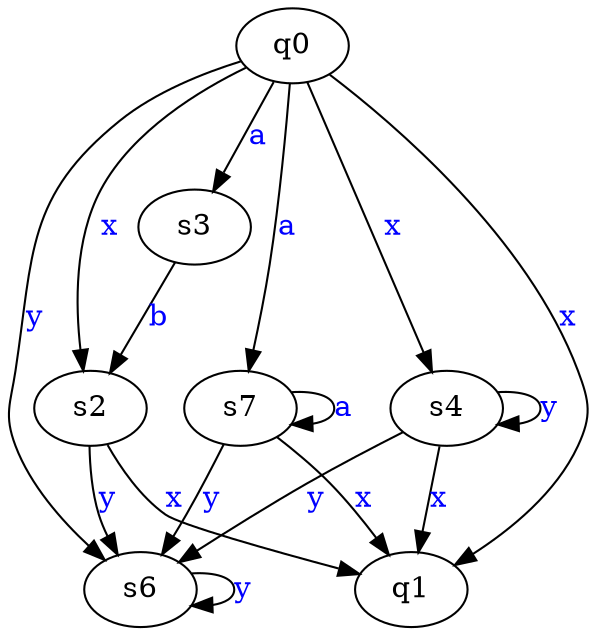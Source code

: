 digraph G {
	"s6"->"s6"[ label=<<font color="blue">y</font>> ];
	"s4"->"s4"[ label=<<font color="blue">y</font>> ];
	"s4"->"q1"[ label=<<font color="blue">x</font>> ];
	"s3"->"s2"[ label=<<font color="blue">b</font>> ];
	"s7"->"s6"[ label=<<font color="blue">y</font>> ];
	"s7"->"s7"[ label=<<font color="blue">a</font>> ];
	"q0"->"s4"[ label=<<font color="blue">x</font>> ];
	"s2"->"q1"[ label=<<font color="blue">x</font>> ];
	"s7"->"q1"[ label=<<font color="blue">x</font>> ];
	"q0"->"s7"[ label=<<font color="blue">a</font>> ];
	"s4"->"s6"[ label=<<font color="blue">y</font>> ];
	"q0"->"s3"[ label=<<font color="blue">a</font>> ];
	"q0"->"s6"[ label=<<font color="blue">y</font>> ];
	"s2"->"s6"[ label=<<font color="blue">y</font>> ];
	"q0"->"s2"[ label=<<font color="blue">x</font>> ];
	"q0"->"q1"[ label=<<font color="blue">x</font>> ];
	"q0";
	"q1";
	"s2";
	"s3";
	"s4";
	"s6";
	"s7";

}
